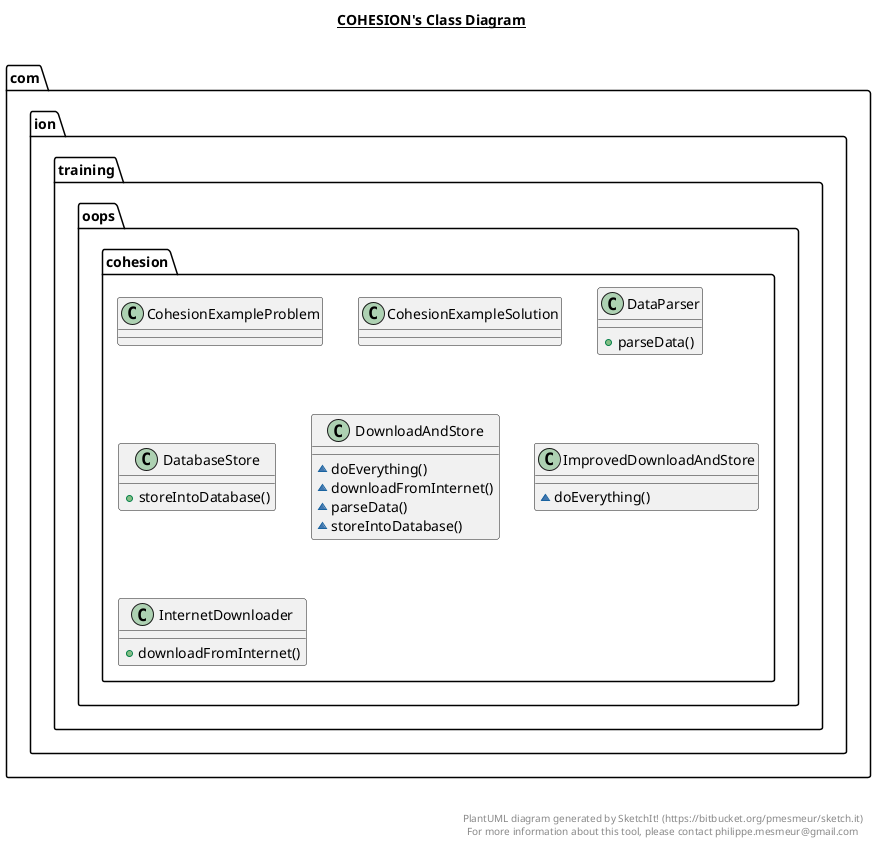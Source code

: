 @startuml

title __COHESION's Class Diagram__\n

  namespace com.ion.training.oops.cohesion {
    class com.ion.training.oops.cohesion.CohesionExampleProblem {
    }
  }
  

  namespace com.ion.training.oops.cohesion {
    class com.ion.training.oops.cohesion.CohesionExampleSolution {
    }
  }
  

  namespace com.ion.training.oops.cohesion {
    class com.ion.training.oops.cohesion.DataParser {
        + parseData()
    }
  }
  

  namespace com.ion.training.oops.cohesion {
    class com.ion.training.oops.cohesion.DatabaseStore {
        + storeIntoDatabase()
    }
  }
  

  namespace com.ion.training.oops.cohesion {
    class com.ion.training.oops.cohesion.DownloadAndStore {
        ~ doEverything()
        ~ downloadFromInternet()
        ~ parseData()
        ~ storeIntoDatabase()
    }
  }
  

  namespace com.ion.training.oops.cohesion {
    class com.ion.training.oops.cohesion.ImprovedDownloadAndStore {
        ~ doEverything()
    }
  }
  

  namespace com.ion.training.oops.cohesion {
    class com.ion.training.oops.cohesion.InternetDownloader {
        + downloadFromInternet()
    }
  }
  



right footer


PlantUML diagram generated by SketchIt! (https://bitbucket.org/pmesmeur/sketch.it)
For more information about this tool, please contact philippe.mesmeur@gmail.com
endfooter

@enduml
